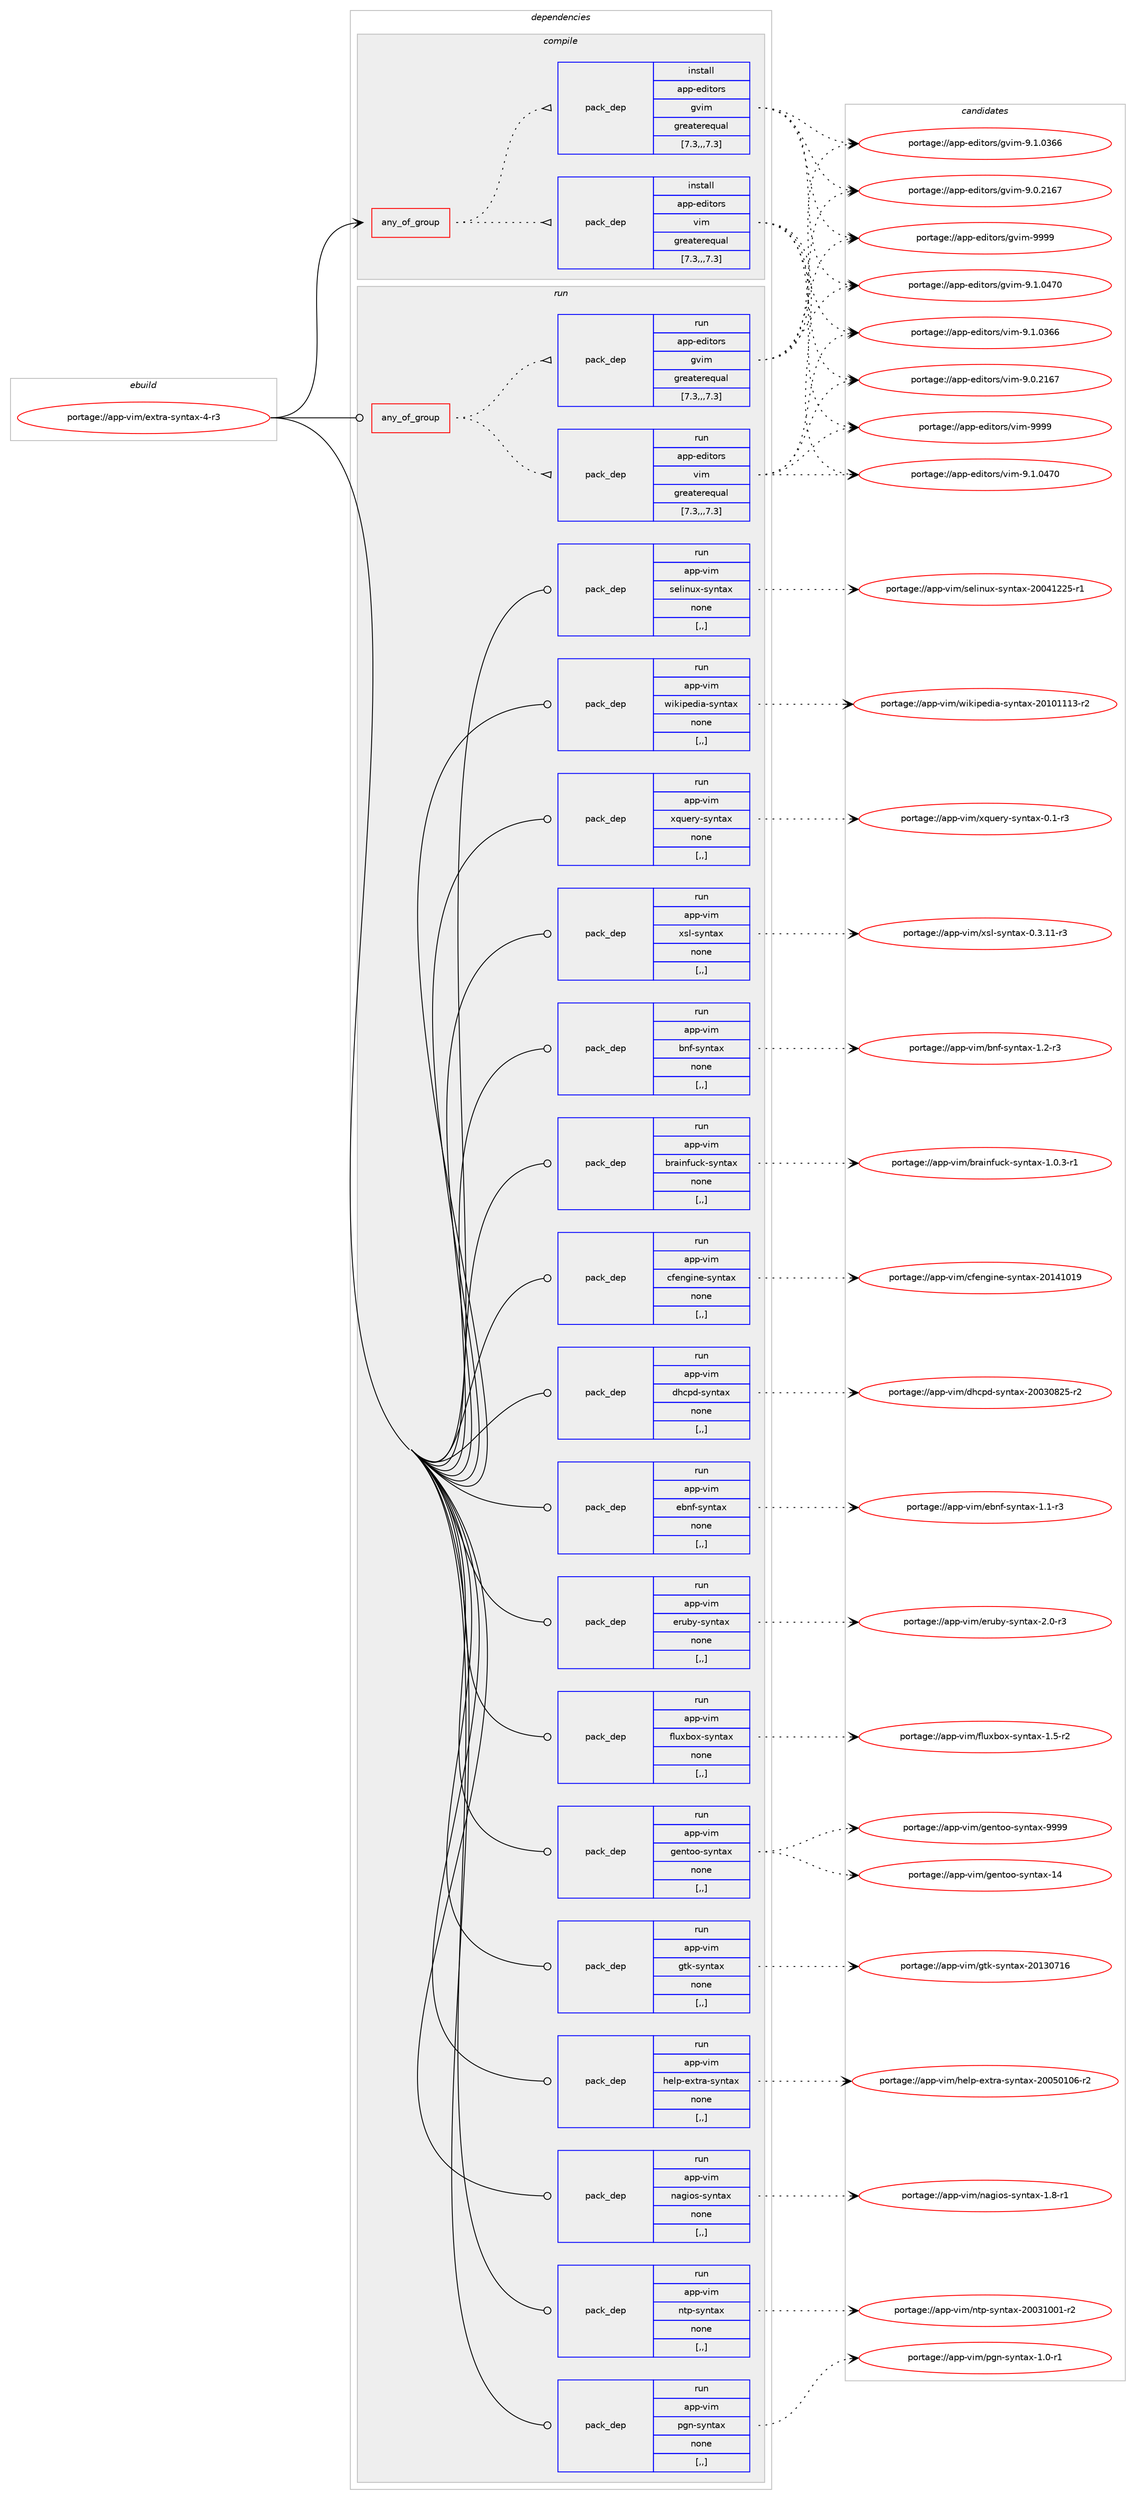 digraph prolog {

# *************
# Graph options
# *************

newrank=true;
concentrate=true;
compound=true;
graph [rankdir=LR,fontname=Helvetica,fontsize=10,ranksep=1.5];#, ranksep=2.5, nodesep=0.2];
edge  [arrowhead=vee];
node  [fontname=Helvetica,fontsize=10];

# **********
# The ebuild
# **********

subgraph cluster_leftcol {
color=gray;
label=<<i>ebuild</i>>;
id [label="portage://app-vim/extra-syntax-4-r3", color=red, width=4, href="../app-vim/extra-syntax-4-r3.svg"];
}

# ****************
# The dependencies
# ****************

subgraph cluster_midcol {
color=gray;
label=<<i>dependencies</i>>;
subgraph cluster_compile {
fillcolor="#eeeeee";
style=filled;
label=<<i>compile</i>>;
subgraph any562 {
dependency61616 [label=<<TABLE BORDER="0" CELLBORDER="1" CELLSPACING="0" CELLPADDING="4"><TR><TD CELLPADDING="10">any_of_group</TD></TR></TABLE>>, shape=none, color=red];subgraph pack44508 {
dependency61617 [label=<<TABLE BORDER="0" CELLBORDER="1" CELLSPACING="0" CELLPADDING="4" WIDTH="220"><TR><TD ROWSPAN="6" CELLPADDING="30">pack_dep</TD></TR><TR><TD WIDTH="110">install</TD></TR><TR><TD>app-editors</TD></TR><TR><TD>vim</TD></TR><TR><TD>greaterequal</TD></TR><TR><TD>[7.3,,,7.3]</TD></TR></TABLE>>, shape=none, color=blue];
}
dependency61616:e -> dependency61617:w [weight=20,style="dotted",arrowhead="oinv"];
subgraph pack44509 {
dependency61618 [label=<<TABLE BORDER="0" CELLBORDER="1" CELLSPACING="0" CELLPADDING="4" WIDTH="220"><TR><TD ROWSPAN="6" CELLPADDING="30">pack_dep</TD></TR><TR><TD WIDTH="110">install</TD></TR><TR><TD>app-editors</TD></TR><TR><TD>gvim</TD></TR><TR><TD>greaterequal</TD></TR><TR><TD>[7.3,,,7.3]</TD></TR></TABLE>>, shape=none, color=blue];
}
dependency61616:e -> dependency61618:w [weight=20,style="dotted",arrowhead="oinv"];
}
id:e -> dependency61616:w [weight=20,style="solid",arrowhead="vee"];
}
subgraph cluster_compileandrun {
fillcolor="#eeeeee";
style=filled;
label=<<i>compile and run</i>>;
}
subgraph cluster_run {
fillcolor="#eeeeee";
style=filled;
label=<<i>run</i>>;
subgraph any563 {
dependency61619 [label=<<TABLE BORDER="0" CELLBORDER="1" CELLSPACING="0" CELLPADDING="4"><TR><TD CELLPADDING="10">any_of_group</TD></TR></TABLE>>, shape=none, color=red];subgraph pack44510 {
dependency61620 [label=<<TABLE BORDER="0" CELLBORDER="1" CELLSPACING="0" CELLPADDING="4" WIDTH="220"><TR><TD ROWSPAN="6" CELLPADDING="30">pack_dep</TD></TR><TR><TD WIDTH="110">run</TD></TR><TR><TD>app-editors</TD></TR><TR><TD>vim</TD></TR><TR><TD>greaterequal</TD></TR><TR><TD>[7.3,,,7.3]</TD></TR></TABLE>>, shape=none, color=blue];
}
dependency61619:e -> dependency61620:w [weight=20,style="dotted",arrowhead="oinv"];
subgraph pack44511 {
dependency61621 [label=<<TABLE BORDER="0" CELLBORDER="1" CELLSPACING="0" CELLPADDING="4" WIDTH="220"><TR><TD ROWSPAN="6" CELLPADDING="30">pack_dep</TD></TR><TR><TD WIDTH="110">run</TD></TR><TR><TD>app-editors</TD></TR><TR><TD>gvim</TD></TR><TR><TD>greaterequal</TD></TR><TR><TD>[7.3,,,7.3]</TD></TR></TABLE>>, shape=none, color=blue];
}
dependency61619:e -> dependency61621:w [weight=20,style="dotted",arrowhead="oinv"];
}
id:e -> dependency61619:w [weight=20,style="solid",arrowhead="odot"];
subgraph pack44512 {
dependency61622 [label=<<TABLE BORDER="0" CELLBORDER="1" CELLSPACING="0" CELLPADDING="4" WIDTH="220"><TR><TD ROWSPAN="6" CELLPADDING="30">pack_dep</TD></TR><TR><TD WIDTH="110">run</TD></TR><TR><TD>app-vim</TD></TR><TR><TD>bnf-syntax</TD></TR><TR><TD>none</TD></TR><TR><TD>[,,]</TD></TR></TABLE>>, shape=none, color=blue];
}
id:e -> dependency61622:w [weight=20,style="solid",arrowhead="odot"];
subgraph pack44513 {
dependency61623 [label=<<TABLE BORDER="0" CELLBORDER="1" CELLSPACING="0" CELLPADDING="4" WIDTH="220"><TR><TD ROWSPAN="6" CELLPADDING="30">pack_dep</TD></TR><TR><TD WIDTH="110">run</TD></TR><TR><TD>app-vim</TD></TR><TR><TD>brainfuck-syntax</TD></TR><TR><TD>none</TD></TR><TR><TD>[,,]</TD></TR></TABLE>>, shape=none, color=blue];
}
id:e -> dependency61623:w [weight=20,style="solid",arrowhead="odot"];
subgraph pack44514 {
dependency61624 [label=<<TABLE BORDER="0" CELLBORDER="1" CELLSPACING="0" CELLPADDING="4" WIDTH="220"><TR><TD ROWSPAN="6" CELLPADDING="30">pack_dep</TD></TR><TR><TD WIDTH="110">run</TD></TR><TR><TD>app-vim</TD></TR><TR><TD>cfengine-syntax</TD></TR><TR><TD>none</TD></TR><TR><TD>[,,]</TD></TR></TABLE>>, shape=none, color=blue];
}
id:e -> dependency61624:w [weight=20,style="solid",arrowhead="odot"];
subgraph pack44515 {
dependency61625 [label=<<TABLE BORDER="0" CELLBORDER="1" CELLSPACING="0" CELLPADDING="4" WIDTH="220"><TR><TD ROWSPAN="6" CELLPADDING="30">pack_dep</TD></TR><TR><TD WIDTH="110">run</TD></TR><TR><TD>app-vim</TD></TR><TR><TD>dhcpd-syntax</TD></TR><TR><TD>none</TD></TR><TR><TD>[,,]</TD></TR></TABLE>>, shape=none, color=blue];
}
id:e -> dependency61625:w [weight=20,style="solid",arrowhead="odot"];
subgraph pack44516 {
dependency61626 [label=<<TABLE BORDER="0" CELLBORDER="1" CELLSPACING="0" CELLPADDING="4" WIDTH="220"><TR><TD ROWSPAN="6" CELLPADDING="30">pack_dep</TD></TR><TR><TD WIDTH="110">run</TD></TR><TR><TD>app-vim</TD></TR><TR><TD>ebnf-syntax</TD></TR><TR><TD>none</TD></TR><TR><TD>[,,]</TD></TR></TABLE>>, shape=none, color=blue];
}
id:e -> dependency61626:w [weight=20,style="solid",arrowhead="odot"];
subgraph pack44517 {
dependency61627 [label=<<TABLE BORDER="0" CELLBORDER="1" CELLSPACING="0" CELLPADDING="4" WIDTH="220"><TR><TD ROWSPAN="6" CELLPADDING="30">pack_dep</TD></TR><TR><TD WIDTH="110">run</TD></TR><TR><TD>app-vim</TD></TR><TR><TD>eruby-syntax</TD></TR><TR><TD>none</TD></TR><TR><TD>[,,]</TD></TR></TABLE>>, shape=none, color=blue];
}
id:e -> dependency61627:w [weight=20,style="solid",arrowhead="odot"];
subgraph pack44518 {
dependency61628 [label=<<TABLE BORDER="0" CELLBORDER="1" CELLSPACING="0" CELLPADDING="4" WIDTH="220"><TR><TD ROWSPAN="6" CELLPADDING="30">pack_dep</TD></TR><TR><TD WIDTH="110">run</TD></TR><TR><TD>app-vim</TD></TR><TR><TD>fluxbox-syntax</TD></TR><TR><TD>none</TD></TR><TR><TD>[,,]</TD></TR></TABLE>>, shape=none, color=blue];
}
id:e -> dependency61628:w [weight=20,style="solid",arrowhead="odot"];
subgraph pack44519 {
dependency61629 [label=<<TABLE BORDER="0" CELLBORDER="1" CELLSPACING="0" CELLPADDING="4" WIDTH="220"><TR><TD ROWSPAN="6" CELLPADDING="30">pack_dep</TD></TR><TR><TD WIDTH="110">run</TD></TR><TR><TD>app-vim</TD></TR><TR><TD>gentoo-syntax</TD></TR><TR><TD>none</TD></TR><TR><TD>[,,]</TD></TR></TABLE>>, shape=none, color=blue];
}
id:e -> dependency61629:w [weight=20,style="solid",arrowhead="odot"];
subgraph pack44520 {
dependency61630 [label=<<TABLE BORDER="0" CELLBORDER="1" CELLSPACING="0" CELLPADDING="4" WIDTH="220"><TR><TD ROWSPAN="6" CELLPADDING="30">pack_dep</TD></TR><TR><TD WIDTH="110">run</TD></TR><TR><TD>app-vim</TD></TR><TR><TD>gtk-syntax</TD></TR><TR><TD>none</TD></TR><TR><TD>[,,]</TD></TR></TABLE>>, shape=none, color=blue];
}
id:e -> dependency61630:w [weight=20,style="solid",arrowhead="odot"];
subgraph pack44521 {
dependency61631 [label=<<TABLE BORDER="0" CELLBORDER="1" CELLSPACING="0" CELLPADDING="4" WIDTH="220"><TR><TD ROWSPAN="6" CELLPADDING="30">pack_dep</TD></TR><TR><TD WIDTH="110">run</TD></TR><TR><TD>app-vim</TD></TR><TR><TD>help-extra-syntax</TD></TR><TR><TD>none</TD></TR><TR><TD>[,,]</TD></TR></TABLE>>, shape=none, color=blue];
}
id:e -> dependency61631:w [weight=20,style="solid",arrowhead="odot"];
subgraph pack44522 {
dependency61632 [label=<<TABLE BORDER="0" CELLBORDER="1" CELLSPACING="0" CELLPADDING="4" WIDTH="220"><TR><TD ROWSPAN="6" CELLPADDING="30">pack_dep</TD></TR><TR><TD WIDTH="110">run</TD></TR><TR><TD>app-vim</TD></TR><TR><TD>nagios-syntax</TD></TR><TR><TD>none</TD></TR><TR><TD>[,,]</TD></TR></TABLE>>, shape=none, color=blue];
}
id:e -> dependency61632:w [weight=20,style="solid",arrowhead="odot"];
subgraph pack44523 {
dependency61633 [label=<<TABLE BORDER="0" CELLBORDER="1" CELLSPACING="0" CELLPADDING="4" WIDTH="220"><TR><TD ROWSPAN="6" CELLPADDING="30">pack_dep</TD></TR><TR><TD WIDTH="110">run</TD></TR><TR><TD>app-vim</TD></TR><TR><TD>ntp-syntax</TD></TR><TR><TD>none</TD></TR><TR><TD>[,,]</TD></TR></TABLE>>, shape=none, color=blue];
}
id:e -> dependency61633:w [weight=20,style="solid",arrowhead="odot"];
subgraph pack44524 {
dependency61634 [label=<<TABLE BORDER="0" CELLBORDER="1" CELLSPACING="0" CELLPADDING="4" WIDTH="220"><TR><TD ROWSPAN="6" CELLPADDING="30">pack_dep</TD></TR><TR><TD WIDTH="110">run</TD></TR><TR><TD>app-vim</TD></TR><TR><TD>pgn-syntax</TD></TR><TR><TD>none</TD></TR><TR><TD>[,,]</TD></TR></TABLE>>, shape=none, color=blue];
}
id:e -> dependency61634:w [weight=20,style="solid",arrowhead="odot"];
subgraph pack44525 {
dependency61635 [label=<<TABLE BORDER="0" CELLBORDER="1" CELLSPACING="0" CELLPADDING="4" WIDTH="220"><TR><TD ROWSPAN="6" CELLPADDING="30">pack_dep</TD></TR><TR><TD WIDTH="110">run</TD></TR><TR><TD>app-vim</TD></TR><TR><TD>selinux-syntax</TD></TR><TR><TD>none</TD></TR><TR><TD>[,,]</TD></TR></TABLE>>, shape=none, color=blue];
}
id:e -> dependency61635:w [weight=20,style="solid",arrowhead="odot"];
subgraph pack44526 {
dependency61636 [label=<<TABLE BORDER="0" CELLBORDER="1" CELLSPACING="0" CELLPADDING="4" WIDTH="220"><TR><TD ROWSPAN="6" CELLPADDING="30">pack_dep</TD></TR><TR><TD WIDTH="110">run</TD></TR><TR><TD>app-vim</TD></TR><TR><TD>wikipedia-syntax</TD></TR><TR><TD>none</TD></TR><TR><TD>[,,]</TD></TR></TABLE>>, shape=none, color=blue];
}
id:e -> dependency61636:w [weight=20,style="solid",arrowhead="odot"];
subgraph pack44527 {
dependency61637 [label=<<TABLE BORDER="0" CELLBORDER="1" CELLSPACING="0" CELLPADDING="4" WIDTH="220"><TR><TD ROWSPAN="6" CELLPADDING="30">pack_dep</TD></TR><TR><TD WIDTH="110">run</TD></TR><TR><TD>app-vim</TD></TR><TR><TD>xquery-syntax</TD></TR><TR><TD>none</TD></TR><TR><TD>[,,]</TD></TR></TABLE>>, shape=none, color=blue];
}
id:e -> dependency61637:w [weight=20,style="solid",arrowhead="odot"];
subgraph pack44528 {
dependency61638 [label=<<TABLE BORDER="0" CELLBORDER="1" CELLSPACING="0" CELLPADDING="4" WIDTH="220"><TR><TD ROWSPAN="6" CELLPADDING="30">pack_dep</TD></TR><TR><TD WIDTH="110">run</TD></TR><TR><TD>app-vim</TD></TR><TR><TD>xsl-syntax</TD></TR><TR><TD>none</TD></TR><TR><TD>[,,]</TD></TR></TABLE>>, shape=none, color=blue];
}
id:e -> dependency61638:w [weight=20,style="solid",arrowhead="odot"];
}
}

# **************
# The candidates
# **************

subgraph cluster_choices {
rank=same;
color=gray;
label=<<i>candidates</i>>;

subgraph choice44508 {
color=black;
nodesep=1;
choice9711211245101100105116111114115471181051094557575757 [label="portage://app-editors/vim-9999", color=red, width=4,href="../app-editors/vim-9999.svg"];
choice971121124510110010511611111411547118105109455746494648525548 [label="portage://app-editors/vim-9.1.0470", color=red, width=4,href="../app-editors/vim-9.1.0470.svg"];
choice971121124510110010511611111411547118105109455746494648515454 [label="portage://app-editors/vim-9.1.0366", color=red, width=4,href="../app-editors/vim-9.1.0366.svg"];
choice971121124510110010511611111411547118105109455746484650495455 [label="portage://app-editors/vim-9.0.2167", color=red, width=4,href="../app-editors/vim-9.0.2167.svg"];
dependency61617:e -> choice9711211245101100105116111114115471181051094557575757:w [style=dotted,weight="100"];
dependency61617:e -> choice971121124510110010511611111411547118105109455746494648525548:w [style=dotted,weight="100"];
dependency61617:e -> choice971121124510110010511611111411547118105109455746494648515454:w [style=dotted,weight="100"];
dependency61617:e -> choice971121124510110010511611111411547118105109455746484650495455:w [style=dotted,weight="100"];
}
subgraph choice44509 {
color=black;
nodesep=1;
choice9711211245101100105116111114115471031181051094557575757 [label="portage://app-editors/gvim-9999", color=red, width=4,href="../app-editors/gvim-9999.svg"];
choice971121124510110010511611111411547103118105109455746494648525548 [label="portage://app-editors/gvim-9.1.0470", color=red, width=4,href="../app-editors/gvim-9.1.0470.svg"];
choice971121124510110010511611111411547103118105109455746494648515454 [label="portage://app-editors/gvim-9.1.0366", color=red, width=4,href="../app-editors/gvim-9.1.0366.svg"];
choice971121124510110010511611111411547103118105109455746484650495455 [label="portage://app-editors/gvim-9.0.2167", color=red, width=4,href="../app-editors/gvim-9.0.2167.svg"];
dependency61618:e -> choice9711211245101100105116111114115471031181051094557575757:w [style=dotted,weight="100"];
dependency61618:e -> choice971121124510110010511611111411547103118105109455746494648525548:w [style=dotted,weight="100"];
dependency61618:e -> choice971121124510110010511611111411547103118105109455746494648515454:w [style=dotted,weight="100"];
dependency61618:e -> choice971121124510110010511611111411547103118105109455746484650495455:w [style=dotted,weight="100"];
}
subgraph choice44510 {
color=black;
nodesep=1;
choice9711211245101100105116111114115471181051094557575757 [label="portage://app-editors/vim-9999", color=red, width=4,href="../app-editors/vim-9999.svg"];
choice971121124510110010511611111411547118105109455746494648525548 [label="portage://app-editors/vim-9.1.0470", color=red, width=4,href="../app-editors/vim-9.1.0470.svg"];
choice971121124510110010511611111411547118105109455746494648515454 [label="portage://app-editors/vim-9.1.0366", color=red, width=4,href="../app-editors/vim-9.1.0366.svg"];
choice971121124510110010511611111411547118105109455746484650495455 [label="portage://app-editors/vim-9.0.2167", color=red, width=4,href="../app-editors/vim-9.0.2167.svg"];
dependency61620:e -> choice9711211245101100105116111114115471181051094557575757:w [style=dotted,weight="100"];
dependency61620:e -> choice971121124510110010511611111411547118105109455746494648525548:w [style=dotted,weight="100"];
dependency61620:e -> choice971121124510110010511611111411547118105109455746494648515454:w [style=dotted,weight="100"];
dependency61620:e -> choice971121124510110010511611111411547118105109455746484650495455:w [style=dotted,weight="100"];
}
subgraph choice44511 {
color=black;
nodesep=1;
choice9711211245101100105116111114115471031181051094557575757 [label="portage://app-editors/gvim-9999", color=red, width=4,href="../app-editors/gvim-9999.svg"];
choice971121124510110010511611111411547103118105109455746494648525548 [label="portage://app-editors/gvim-9.1.0470", color=red, width=4,href="../app-editors/gvim-9.1.0470.svg"];
choice971121124510110010511611111411547103118105109455746494648515454 [label="portage://app-editors/gvim-9.1.0366", color=red, width=4,href="../app-editors/gvim-9.1.0366.svg"];
choice971121124510110010511611111411547103118105109455746484650495455 [label="portage://app-editors/gvim-9.0.2167", color=red, width=4,href="../app-editors/gvim-9.0.2167.svg"];
dependency61621:e -> choice9711211245101100105116111114115471031181051094557575757:w [style=dotted,weight="100"];
dependency61621:e -> choice971121124510110010511611111411547103118105109455746494648525548:w [style=dotted,weight="100"];
dependency61621:e -> choice971121124510110010511611111411547103118105109455746494648515454:w [style=dotted,weight="100"];
dependency61621:e -> choice971121124510110010511611111411547103118105109455746484650495455:w [style=dotted,weight="100"];
}
subgraph choice44512 {
color=black;
nodesep=1;
choice971121124511810510947981101024511512111011697120454946504511451 [label="portage://app-vim/bnf-syntax-1.2-r3", color=red, width=4,href="../app-vim/bnf-syntax-1.2-r3.svg"];
dependency61622:e -> choice971121124511810510947981101024511512111011697120454946504511451:w [style=dotted,weight="100"];
}
subgraph choice44513 {
color=black;
nodesep=1;
choice97112112451181051094798114971051101021179910745115121110116971204549464846514511449 [label="portage://app-vim/brainfuck-syntax-1.0.3-r1", color=red, width=4,href="../app-vim/brainfuck-syntax-1.0.3-r1.svg"];
dependency61623:e -> choice97112112451181051094798114971051101021179910745115121110116971204549464846514511449:w [style=dotted,weight="100"];
}
subgraph choice44514 {
color=black;
nodesep=1;
choice971121124511810510947991021011101031051101014511512111011697120455048495249484957 [label="portage://app-vim/cfengine-syntax-20141019", color=red, width=4,href="../app-vim/cfengine-syntax-20141019.svg"];
dependency61624:e -> choice971121124511810510947991021011101031051101014511512111011697120455048495249484957:w [style=dotted,weight="100"];
}
subgraph choice44515 {
color=black;
nodesep=1;
choice9711211245118105109471001049911210045115121110116971204550484851485650534511450 [label="portage://app-vim/dhcpd-syntax-20030825-r2", color=red, width=4,href="../app-vim/dhcpd-syntax-20030825-r2.svg"];
dependency61625:e -> choice9711211245118105109471001049911210045115121110116971204550484851485650534511450:w [style=dotted,weight="100"];
}
subgraph choice44516 {
color=black;
nodesep=1;
choice971121124511810510947101981101024511512111011697120454946494511451 [label="portage://app-vim/ebnf-syntax-1.1-r3", color=red, width=4,href="../app-vim/ebnf-syntax-1.1-r3.svg"];
dependency61626:e -> choice971121124511810510947101981101024511512111011697120454946494511451:w [style=dotted,weight="100"];
}
subgraph choice44517 {
color=black;
nodesep=1;
choice971121124511810510947101114117981214511512111011697120455046484511451 [label="portage://app-vim/eruby-syntax-2.0-r3", color=red, width=4,href="../app-vim/eruby-syntax-2.0-r3.svg"];
dependency61627:e -> choice971121124511810510947101114117981214511512111011697120455046484511451:w [style=dotted,weight="100"];
}
subgraph choice44518 {
color=black;
nodesep=1;
choice971121124511810510947102108117120981111204511512111011697120454946534511450 [label="portage://app-vim/fluxbox-syntax-1.5-r2", color=red, width=4,href="../app-vim/fluxbox-syntax-1.5-r2.svg"];
dependency61628:e -> choice971121124511810510947102108117120981111204511512111011697120454946534511450:w [style=dotted,weight="100"];
}
subgraph choice44519 {
color=black;
nodesep=1;
choice97112112451181051094710310111011611111145115121110116971204557575757 [label="portage://app-vim/gentoo-syntax-9999", color=red, width=4,href="../app-vim/gentoo-syntax-9999.svg"];
choice9711211245118105109471031011101161111114511512111011697120454952 [label="portage://app-vim/gentoo-syntax-14", color=red, width=4,href="../app-vim/gentoo-syntax-14.svg"];
dependency61629:e -> choice97112112451181051094710310111011611111145115121110116971204557575757:w [style=dotted,weight="100"];
dependency61629:e -> choice9711211245118105109471031011101161111114511512111011697120454952:w [style=dotted,weight="100"];
}
subgraph choice44520 {
color=black;
nodesep=1;
choice9711211245118105109471031161074511512111011697120455048495148554954 [label="portage://app-vim/gtk-syntax-20130716", color=red, width=4,href="../app-vim/gtk-syntax-20130716.svg"];
dependency61630:e -> choice9711211245118105109471031161074511512111011697120455048495148554954:w [style=dotted,weight="100"];
}
subgraph choice44521 {
color=black;
nodesep=1;
choice971121124511810510947104101108112451011201161149745115121110116971204550484853484948544511450 [label="portage://app-vim/help-extra-syntax-20050106-r2", color=red, width=4,href="../app-vim/help-extra-syntax-20050106-r2.svg"];
dependency61631:e -> choice971121124511810510947104101108112451011201161149745115121110116971204550484853484948544511450:w [style=dotted,weight="100"];
}
subgraph choice44522 {
color=black;
nodesep=1;
choice971121124511810510947110971031051111154511512111011697120454946564511449 [label="portage://app-vim/nagios-syntax-1.8-r1", color=red, width=4,href="../app-vim/nagios-syntax-1.8-r1.svg"];
dependency61632:e -> choice971121124511810510947110971031051111154511512111011697120454946564511449:w [style=dotted,weight="100"];
}
subgraph choice44523 {
color=black;
nodesep=1;
choice97112112451181051094711011611245115121110116971204550484851494848494511450 [label="portage://app-vim/ntp-syntax-20031001-r2", color=red, width=4,href="../app-vim/ntp-syntax-20031001-r2.svg"];
dependency61633:e -> choice97112112451181051094711011611245115121110116971204550484851494848494511450:w [style=dotted,weight="100"];
}
subgraph choice44524 {
color=black;
nodesep=1;
choice9711211245118105109471121031104511512111011697120454946484511449 [label="portage://app-vim/pgn-syntax-1.0-r1", color=red, width=4,href="../app-vim/pgn-syntax-1.0-r1.svg"];
dependency61634:e -> choice9711211245118105109471121031104511512111011697120454946484511449:w [style=dotted,weight="100"];
}
subgraph choice44525 {
color=black;
nodesep=1;
choice97112112451181051094711510110810511011712045115121110116971204550484852495050534511449 [label="portage://app-vim/selinux-syntax-20041225-r1", color=red, width=4,href="../app-vim/selinux-syntax-20041225-r1.svg"];
dependency61635:e -> choice97112112451181051094711510110810511011712045115121110116971204550484852495050534511449:w [style=dotted,weight="100"];
}
subgraph choice44526 {
color=black;
nodesep=1;
choice9711211245118105109471191051071051121011001059745115121110116971204550484948494949514511450 [label="portage://app-vim/wikipedia-syntax-20101113-r2", color=red, width=4,href="../app-vim/wikipedia-syntax-20101113-r2.svg"];
dependency61636:e -> choice9711211245118105109471191051071051121011001059745115121110116971204550484948494949514511450:w [style=dotted,weight="100"];
}
subgraph choice44527 {
color=black;
nodesep=1;
choice9711211245118105109471201131171011141214511512111011697120454846494511451 [label="portage://app-vim/xquery-syntax-0.1-r3", color=red, width=4,href="../app-vim/xquery-syntax-0.1-r3.svg"];
dependency61637:e -> choice9711211245118105109471201131171011141214511512111011697120454846494511451:w [style=dotted,weight="100"];
}
subgraph choice44528 {
color=black;
nodesep=1;
choice9711211245118105109471201151084511512111011697120454846514649494511451 [label="portage://app-vim/xsl-syntax-0.3.11-r3", color=red, width=4,href="../app-vim/xsl-syntax-0.3.11-r3.svg"];
dependency61638:e -> choice9711211245118105109471201151084511512111011697120454846514649494511451:w [style=dotted,weight="100"];
}
}

}
